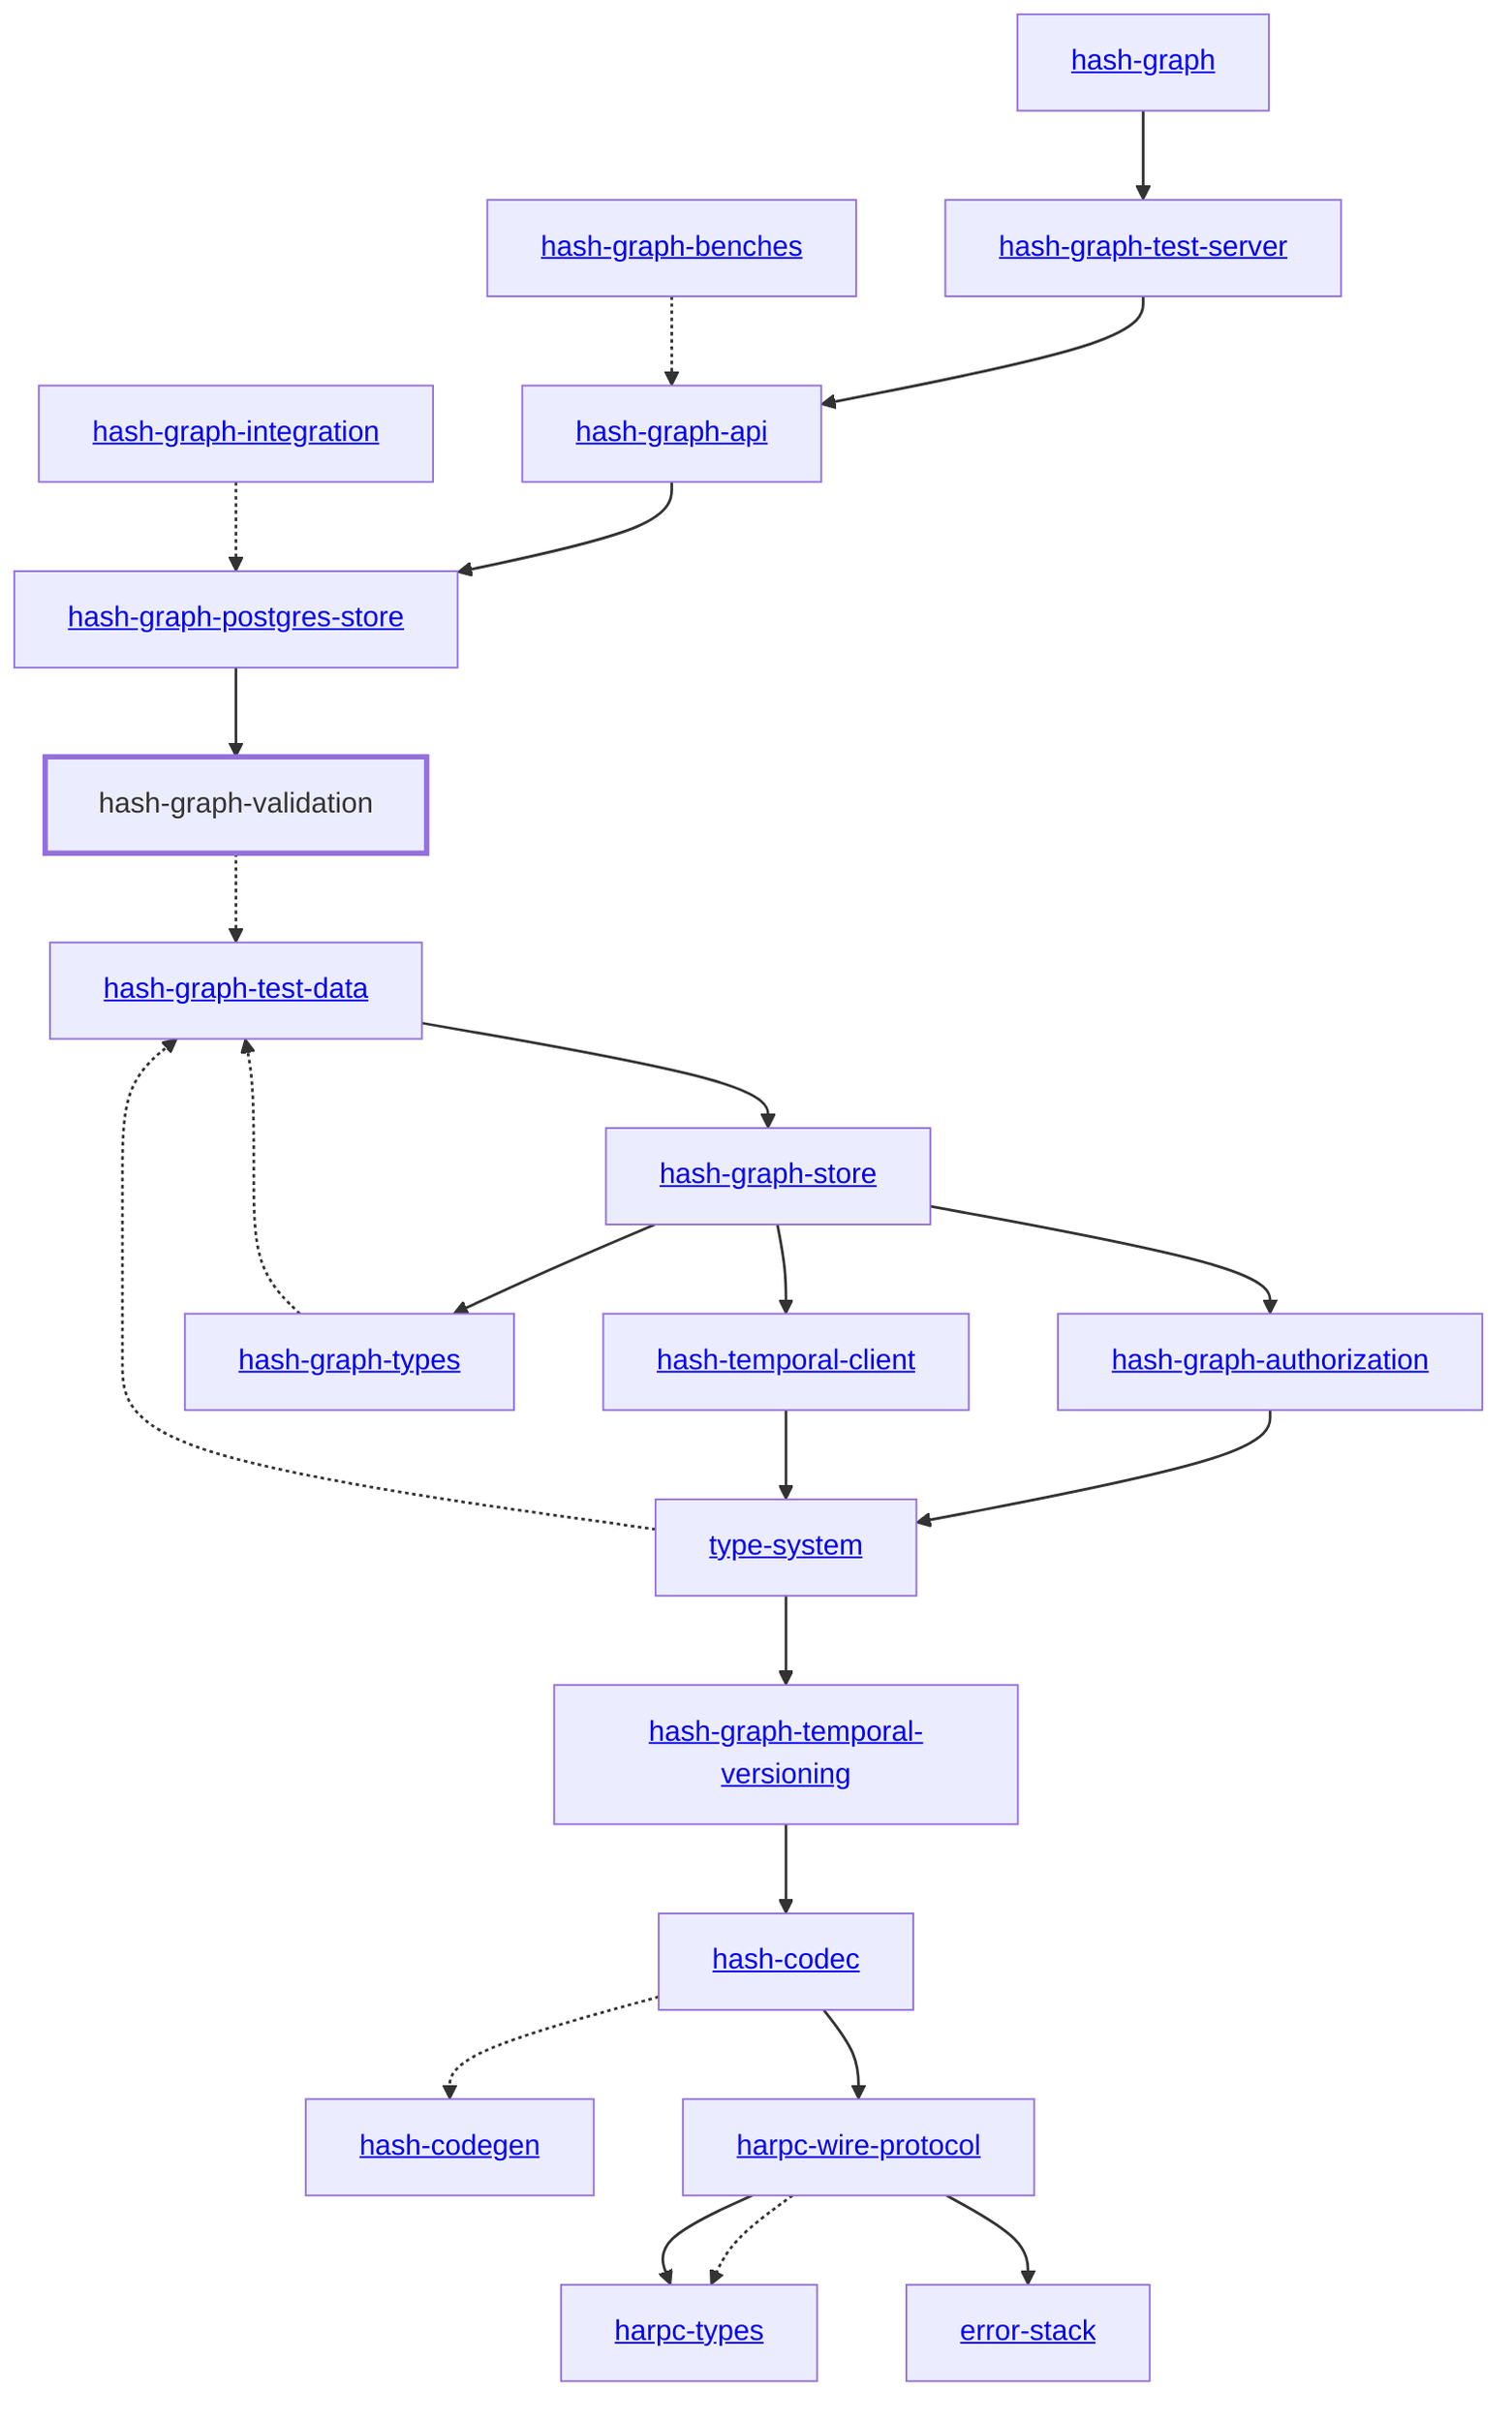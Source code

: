 graph TD
    linkStyle default stroke-width:1.5px
    classDef default stroke-width:1px
    classDef root stroke-width:3px
    classDef dev stroke-width:1px
    classDef build stroke-width:1px
    %% Legend
    %% --> : Normal dependency
    %% -.-> : Dev dependency
    %% ---> : Build dependency
    0[<a href="../hash_graph/index.html">hash-graph</a>]
    1[<a href="../type_system/index.html">type-system</a>]
    2[<a href="../hash_codec/index.html">hash-codec</a>]
    3[<a href="../hash_codegen/index.html">hash-codegen</a>]
    4[<a href="../hash_graph_api/index.html">hash-graph-api</a>]
    5[<a href="../hash_graph_authorization/index.html">hash-graph-authorization</a>]
    6[<a href="../hash_graph_postgres_store/index.html">hash-graph-postgres-store</a>]
    7[<a href="../hash_graph_store/index.html">hash-graph-store</a>]
    8[<a href="../hash_graph_temporal_versioning/index.html">hash-graph-temporal-versioning</a>]
    9[<a href="../hash_graph_test_server/index.html">hash-graph-test-server</a>]
    10[<a href="../hash_graph_types/index.html">hash-graph-types</a>]
    11[hash-graph-validation]
    class 11 root
    12[<a href="../harpc_types/index.html">harpc-types</a>]
    13[<a href="../harpc_wire_protocol/index.html">harpc-wire-protocol</a>]
    14[<a href="../hash_temporal_client/index.html">hash-temporal-client</a>]
    15[<a href="../error_stack/index.html">error-stack</a>]
    16[<a href="../hash_graph_benches/index.html">hash-graph-benches</a>]
    17[<a href="../hash_graph_integration/index.html">hash-graph-integration</a>]
    18[<a href="../hash_graph_test_data/index.html">hash-graph-test-data</a>]
    0 --> 9
    1 --> 8
    1 -.-> 18
    2 -.-> 3
    2 --> 13
    4 --> 6
    5 --> 1
    6 --> 11
    7 --> 5
    7 --> 10
    7 --> 14
    8 --> 2
    9 --> 4
    10 -.-> 18
    11 -.-> 18
    13 -.-> 12
    13 --> 12
    13 --> 15
    14 --> 1
    16 -.-> 4
    17 -.-> 6
    18 --> 7
